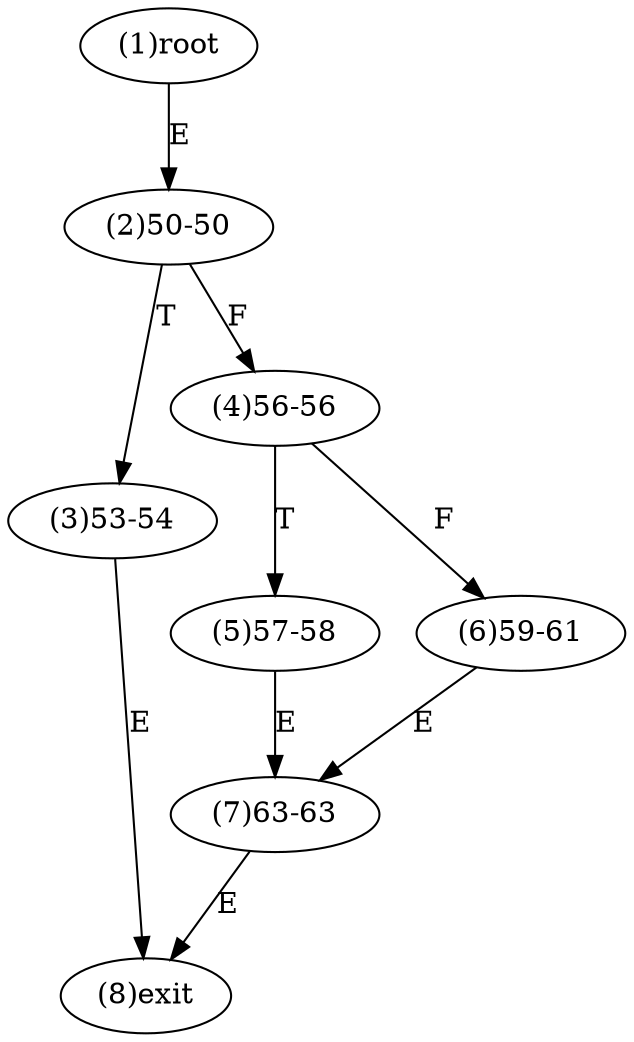digraph "" { 
1[ label="(1)root"];
2[ label="(2)50-50"];
3[ label="(3)53-54"];
4[ label="(4)56-56"];
5[ label="(5)57-58"];
6[ label="(6)59-61"];
7[ label="(7)63-63"];
8[ label="(8)exit"];
1->2[ label="E"];
2->4[ label="F"];
2->3[ label="T"];
3->8[ label="E"];
4->6[ label="F"];
4->5[ label="T"];
5->7[ label="E"];
6->7[ label="E"];
7->8[ label="E"];
}